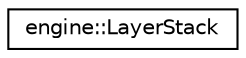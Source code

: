 digraph "Graphical Class Hierarchy"
{
  edge [fontname="Helvetica",fontsize="10",labelfontname="Helvetica",labelfontsize="10"];
  node [fontname="Helvetica",fontsize="10",shape=record];
  rankdir="LR";
  Node0 [label="engine::LayerStack",height=0.2,width=0.4,color="black", fillcolor="white", style="filled",URL="$classengine_1_1LayerStack.html"];
}
